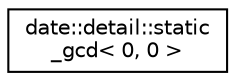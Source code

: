 digraph "Graphical Class Hierarchy"
{
 // LATEX_PDF_SIZE
  edge [fontname="Helvetica",fontsize="10",labelfontname="Helvetica",labelfontsize="10"];
  node [fontname="Helvetica",fontsize="10",shape=record];
  rankdir="LR";
  Node0 [label="date::detail::static\l_gcd\< 0, 0 \>",height=0.2,width=0.4,color="black", fillcolor="white", style="filled",URL="$structdate_1_1detail_1_1static__gcd_3_010_00_010_01_4.html",tooltip=" "];
}
